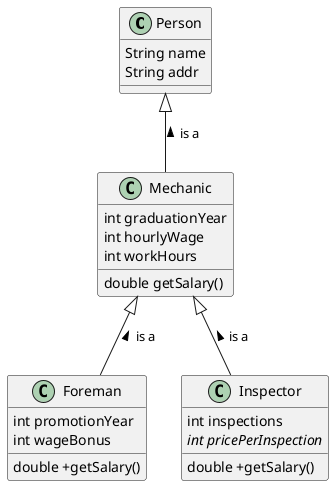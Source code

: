 @startuml

class Person {
  String name
  String addr
}
class Mechanic {
  int graduationYear
  int hourlyWage
  int workHours

  double getSalary()
}
class Foreman {
  int promotionYear
  int wageBonus

  double +getSalary()
}
class Inspector {
  int inspections
  {abstract} int pricePerInspection

  double +getSalary()
}


Person <|-- Mechanic : is a <
Mechanic <|-- Foreman : is a <
Mechanic <|-- Inspector : is a <

@enduml

